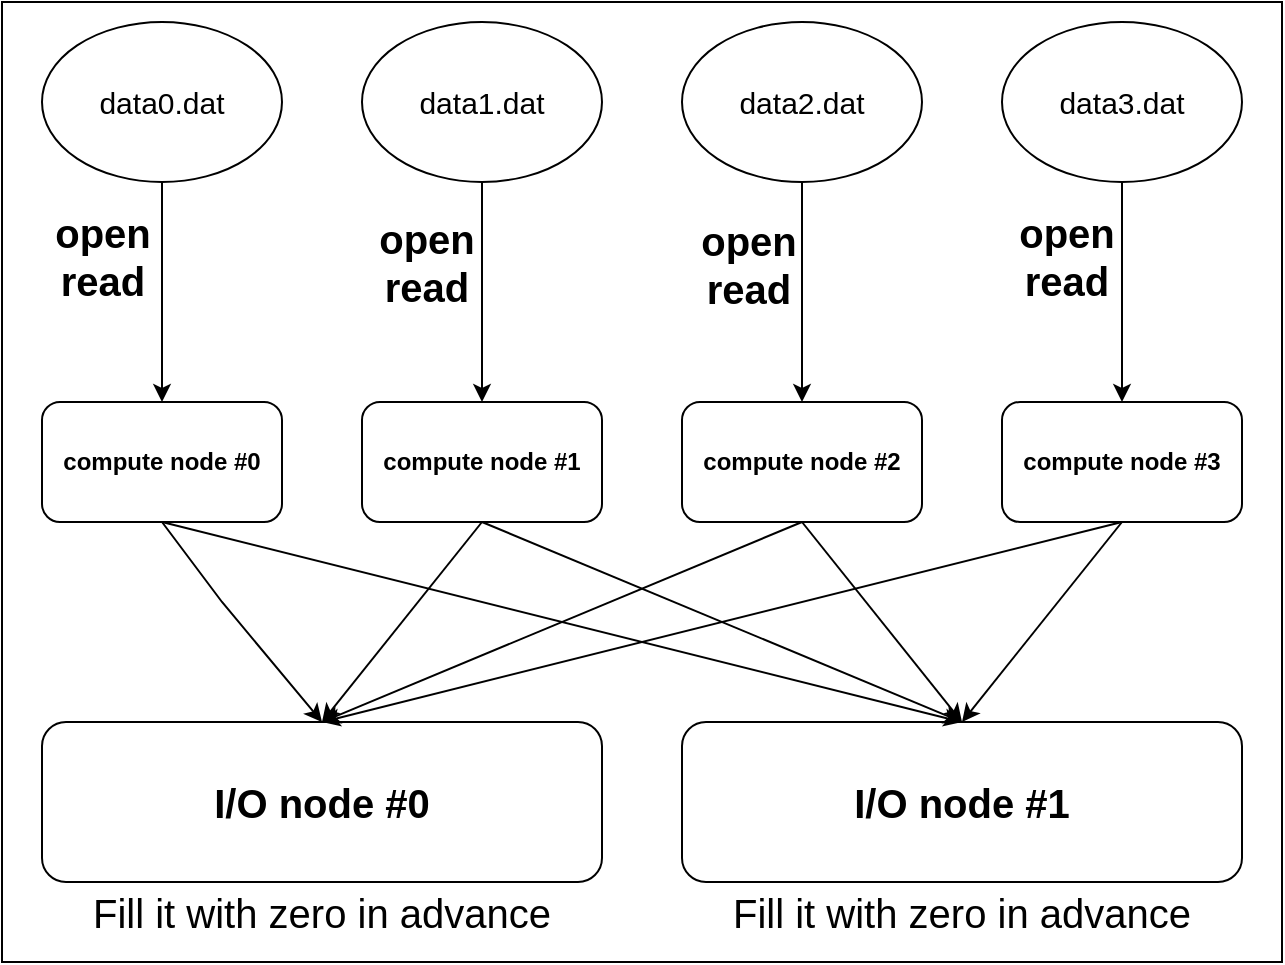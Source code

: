 <mxfile version="20.6.0" type="github">
  <diagram id="kgpKYQtTHZ0yAKxKKP6v" name="Page-1">
    <mxGraphModel dx="956" dy="1074" grid="1" gridSize="10" guides="1" tooltips="1" connect="1" arrows="1" fold="1" page="1" pageScale="1" pageWidth="850" pageHeight="1100" math="0" shadow="0">
      <root>
        <mxCell id="0" />
        <mxCell id="1" parent="0" />
        <mxCell id="UBUXt03le9G-DHUDN2T2-31" value="" style="group" vertex="1" connectable="0" parent="1">
          <mxGeometry x="40" y="40" width="640" height="480" as="geometry" />
        </mxCell>
        <mxCell id="UBUXt03le9G-DHUDN2T2-25" value="" style="rounded=0;whiteSpace=wrap;html=1;fontFamily=Helvetica;fontSize=20;fontColor=default;" vertex="1" parent="UBUXt03le9G-DHUDN2T2-31">
          <mxGeometry width="640" height="480" as="geometry" />
        </mxCell>
        <mxCell id="UBUXt03le9G-DHUDN2T2-1" value="&lt;font style=&quot;font-size: 15px;&quot;&gt;data0.dat&lt;/font&gt;" style="ellipse;whiteSpace=wrap;html=1;" vertex="1" parent="UBUXt03le9G-DHUDN2T2-31">
          <mxGeometry x="20" y="10" width="120" height="80" as="geometry" />
        </mxCell>
        <mxCell id="UBUXt03le9G-DHUDN2T2-2" value="" style="endArrow=classic;html=1;rounded=0;exitX=0.5;exitY=1;exitDx=0;exitDy=0;entryX=0.5;entryY=0;entryDx=0;entryDy=0;" edge="1" parent="UBUXt03le9G-DHUDN2T2-31" source="UBUXt03le9G-DHUDN2T2-1" target="UBUXt03le9G-DHUDN2T2-3">
          <mxGeometry width="50" height="50" relative="1" as="geometry">
            <mxPoint x="260" y="310" as="sourcePoint" />
            <mxPoint x="230" y="200" as="targetPoint" />
          </mxGeometry>
        </mxCell>
        <mxCell id="UBUXt03le9G-DHUDN2T2-4" value="open&lt;br style=&quot;font-size: 20px;&quot;&gt;read" style="edgeLabel;html=1;align=center;verticalAlign=middle;resizable=0;points=[];fontSize=20;fontStyle=1" vertex="1" connectable="0" parent="UBUXt03le9G-DHUDN2T2-2">
          <mxGeometry x="-0.35" y="3" relative="1" as="geometry">
            <mxPoint x="-33" y="1" as="offset" />
          </mxGeometry>
        </mxCell>
        <mxCell id="UBUXt03le9G-DHUDN2T2-3" value="&lt;b&gt;compute node #0&lt;/b&gt;" style="rounded=1;whiteSpace=wrap;html=1;" vertex="1" parent="UBUXt03le9G-DHUDN2T2-31">
          <mxGeometry x="20" y="200" width="120" height="60" as="geometry" />
        </mxCell>
        <mxCell id="UBUXt03le9G-DHUDN2T2-5" value="&lt;b&gt;compute node #1&lt;/b&gt;" style="rounded=1;whiteSpace=wrap;html=1;" vertex="1" parent="UBUXt03le9G-DHUDN2T2-31">
          <mxGeometry x="180" y="200" width="120" height="60" as="geometry" />
        </mxCell>
        <mxCell id="UBUXt03le9G-DHUDN2T2-6" value="&lt;b&gt;compute node #2&lt;/b&gt;" style="rounded=1;whiteSpace=wrap;html=1;" vertex="1" parent="UBUXt03le9G-DHUDN2T2-31">
          <mxGeometry x="340" y="200" width="120" height="60" as="geometry" />
        </mxCell>
        <mxCell id="UBUXt03le9G-DHUDN2T2-7" value="&lt;b&gt;compute node #3&lt;/b&gt;" style="rounded=1;whiteSpace=wrap;html=1;" vertex="1" parent="UBUXt03le9G-DHUDN2T2-31">
          <mxGeometry x="500" y="200" width="120" height="60" as="geometry" />
        </mxCell>
        <mxCell id="UBUXt03le9G-DHUDN2T2-8" value="" style="endArrow=classic;html=1;rounded=0;fontSize=20;" edge="1" parent="UBUXt03le9G-DHUDN2T2-31" source="UBUXt03le9G-DHUDN2T2-20" target="UBUXt03le9G-DHUDN2T2-5">
          <mxGeometry width="50" height="50" relative="1" as="geometry">
            <mxPoint x="310" y="100" as="sourcePoint" />
            <mxPoint x="360" y="50" as="targetPoint" />
          </mxGeometry>
        </mxCell>
        <mxCell id="UBUXt03le9G-DHUDN2T2-9" value="" style="endArrow=classic;html=1;rounded=0;fontSize=20;entryX=0.5;entryY=0;entryDx=0;entryDy=0;" edge="1" parent="UBUXt03le9G-DHUDN2T2-31" source="UBUXt03le9G-DHUDN2T2-21" target="UBUXt03le9G-DHUDN2T2-6">
          <mxGeometry width="50" height="50" relative="1" as="geometry">
            <mxPoint x="310" y="100" as="sourcePoint" />
            <mxPoint x="360" y="50" as="targetPoint" />
          </mxGeometry>
        </mxCell>
        <mxCell id="UBUXt03le9G-DHUDN2T2-10" value="" style="endArrow=classic;html=1;rounded=0;fontSize=20;entryX=0.5;entryY=0;entryDx=0;entryDy=0;" edge="1" parent="UBUXt03le9G-DHUDN2T2-31" source="UBUXt03le9G-DHUDN2T2-22" target="UBUXt03le9G-DHUDN2T2-7">
          <mxGeometry width="50" height="50" relative="1" as="geometry">
            <mxPoint x="320" y="80" as="sourcePoint" />
            <mxPoint x="360" y="50" as="targetPoint" />
          </mxGeometry>
        </mxCell>
        <mxCell id="UBUXt03le9G-DHUDN2T2-11" value="&lt;font style=&quot;font-size: 20px;&quot;&gt;&lt;b&gt;I/O node #0&lt;/b&gt;&lt;/font&gt;" style="rounded=1;whiteSpace=wrap;html=1;" vertex="1" parent="UBUXt03le9G-DHUDN2T2-31">
          <mxGeometry x="20" y="360" width="280" height="80" as="geometry" />
        </mxCell>
        <mxCell id="UBUXt03le9G-DHUDN2T2-12" value="&lt;font style=&quot;font-size: 20px;&quot;&gt;&lt;b&gt;I/O node #1&lt;/b&gt;&lt;/font&gt;" style="rounded=1;whiteSpace=wrap;html=1;" vertex="1" parent="UBUXt03le9G-DHUDN2T2-31">
          <mxGeometry x="340" y="360" width="280" height="80" as="geometry" />
        </mxCell>
        <mxCell id="UBUXt03le9G-DHUDN2T2-13" value="" style="endArrow=classic;html=1;rounded=0;fontSize=20;exitX=0.5;exitY=1;exitDx=0;exitDy=0;entryX=0.5;entryY=0;entryDx=0;entryDy=0;" edge="1" parent="UBUXt03le9G-DHUDN2T2-31" source="UBUXt03le9G-DHUDN2T2-3" target="UBUXt03le9G-DHUDN2T2-11">
          <mxGeometry width="50" height="50" relative="1" as="geometry">
            <mxPoint x="310" y="300" as="sourcePoint" />
            <mxPoint x="360" y="250" as="targetPoint" />
            <Array as="points">
              <mxPoint x="110" y="300" />
            </Array>
          </mxGeometry>
        </mxCell>
        <mxCell id="UBUXt03le9G-DHUDN2T2-14" value="" style="endArrow=classic;html=1;rounded=0;fontSize=20;exitX=0.5;exitY=1;exitDx=0;exitDy=0;entryX=0.5;entryY=0;entryDx=0;entryDy=0;" edge="1" parent="UBUXt03le9G-DHUDN2T2-31" source="UBUXt03le9G-DHUDN2T2-5" target="UBUXt03le9G-DHUDN2T2-11">
          <mxGeometry width="50" height="50" relative="1" as="geometry">
            <mxPoint x="310" y="300" as="sourcePoint" />
            <mxPoint x="360" y="250" as="targetPoint" />
          </mxGeometry>
        </mxCell>
        <mxCell id="UBUXt03le9G-DHUDN2T2-15" value="" style="endArrow=classic;html=1;rounded=0;labelBackgroundColor=default;strokeColor=default;fontFamily=Helvetica;fontSize=20;fontColor=default;shape=connector;exitX=0.5;exitY=1;exitDx=0;exitDy=0;entryX=0.5;entryY=0;entryDx=0;entryDy=0;" edge="1" parent="UBUXt03le9G-DHUDN2T2-31" source="UBUXt03le9G-DHUDN2T2-6" target="UBUXt03le9G-DHUDN2T2-12">
          <mxGeometry width="50" height="50" relative="1" as="geometry">
            <mxPoint x="310" y="300" as="sourcePoint" />
            <mxPoint x="360" y="250" as="targetPoint" />
          </mxGeometry>
        </mxCell>
        <mxCell id="UBUXt03le9G-DHUDN2T2-16" value="" style="endArrow=classic;html=1;rounded=0;labelBackgroundColor=default;strokeColor=default;fontFamily=Helvetica;fontSize=20;fontColor=default;shape=connector;exitX=0.5;exitY=1;exitDx=0;exitDy=0;entryX=0.5;entryY=0;entryDx=0;entryDy=0;" edge="1" parent="UBUXt03le9G-DHUDN2T2-31" source="UBUXt03le9G-DHUDN2T2-7" target="UBUXt03le9G-DHUDN2T2-12">
          <mxGeometry width="50" height="50" relative="1" as="geometry">
            <mxPoint x="310" y="300" as="sourcePoint" />
            <mxPoint x="360" y="250" as="targetPoint" />
          </mxGeometry>
        </mxCell>
        <mxCell id="UBUXt03le9G-DHUDN2T2-17" value="open&lt;br style=&quot;font-size: 20px;&quot;&gt;read" style="edgeLabel;html=1;align=center;verticalAlign=middle;resizable=0;points=[];fontSize=20;fontStyle=1" vertex="1" connectable="0" parent="UBUXt03le9G-DHUDN2T2-31">
          <mxGeometry x="130.002" y="110.0" as="geometry">
            <mxPoint x="82" y="20" as="offset" />
          </mxGeometry>
        </mxCell>
        <mxCell id="UBUXt03le9G-DHUDN2T2-18" value="open&lt;br style=&quot;font-size: 20px;&quot;&gt;read" style="edgeLabel;html=1;align=center;verticalAlign=middle;resizable=0;points=[];fontSize=20;fontStyle=1" vertex="1" connectable="0" parent="UBUXt03le9G-DHUDN2T2-31">
          <mxGeometry x="190.772" y="120.0" as="geometry">
            <mxPoint x="182" y="11" as="offset" />
          </mxGeometry>
        </mxCell>
        <mxCell id="UBUXt03le9G-DHUDN2T2-19" value="open&lt;br style=&quot;font-size: 20px;&quot;&gt;read" style="edgeLabel;html=1;align=center;verticalAlign=middle;resizable=0;points=[];fontSize=20;fontStyle=1" vertex="1" connectable="0" parent="UBUXt03le9G-DHUDN2T2-31">
          <mxGeometry x="250.002" y="150.0" as="geometry">
            <mxPoint x="282" y="-23" as="offset" />
          </mxGeometry>
        </mxCell>
        <mxCell id="UBUXt03le9G-DHUDN2T2-20" value="&lt;font style=&quot;font-size: 15px;&quot;&gt;data1.dat&lt;/font&gt;" style="ellipse;whiteSpace=wrap;html=1;" vertex="1" parent="UBUXt03le9G-DHUDN2T2-31">
          <mxGeometry x="180" y="10" width="120" height="80" as="geometry" />
        </mxCell>
        <mxCell id="UBUXt03le9G-DHUDN2T2-21" value="&lt;font style=&quot;font-size: 15px;&quot;&gt;data2.dat&lt;/font&gt;" style="ellipse;whiteSpace=wrap;html=1;" vertex="1" parent="UBUXt03le9G-DHUDN2T2-31">
          <mxGeometry x="340" y="10" width="120" height="80" as="geometry" />
        </mxCell>
        <mxCell id="UBUXt03le9G-DHUDN2T2-22" value="&lt;font style=&quot;font-size: 15px;&quot;&gt;data3.dat&lt;/font&gt;" style="ellipse;whiteSpace=wrap;html=1;" vertex="1" parent="UBUXt03le9G-DHUDN2T2-31">
          <mxGeometry x="500" y="10" width="120" height="80" as="geometry" />
        </mxCell>
        <mxCell id="UBUXt03le9G-DHUDN2T2-23" value="Fill it with zero in advance" style="text;html=1;strokeColor=none;fillColor=none;align=center;verticalAlign=middle;whiteSpace=wrap;rounded=0;fontFamily=Helvetica;fontSize=20;fontColor=default;" vertex="1" parent="UBUXt03le9G-DHUDN2T2-31">
          <mxGeometry x="20" y="440" width="280" height="30" as="geometry" />
        </mxCell>
        <mxCell id="UBUXt03le9G-DHUDN2T2-24" value="Fill it with zero in advance" style="text;html=1;strokeColor=none;fillColor=none;align=center;verticalAlign=middle;whiteSpace=wrap;rounded=0;fontFamily=Helvetica;fontSize=20;fontColor=default;" vertex="1" parent="UBUXt03le9G-DHUDN2T2-31">
          <mxGeometry x="340" y="440" width="280" height="30" as="geometry" />
        </mxCell>
        <mxCell id="UBUXt03le9G-DHUDN2T2-27" value="" style="endArrow=classic;html=1;rounded=0;labelBackgroundColor=default;strokeColor=default;fontFamily=Helvetica;fontSize=20;fontColor=default;shape=connector;exitX=0.5;exitY=1;exitDx=0;exitDy=0;entryX=0.5;entryY=0;entryDx=0;entryDy=0;" edge="1" parent="UBUXt03le9G-DHUDN2T2-31" source="UBUXt03le9G-DHUDN2T2-3" target="UBUXt03le9G-DHUDN2T2-12">
          <mxGeometry width="50" height="50" relative="1" as="geometry">
            <mxPoint x="220" y="230" as="sourcePoint" />
            <mxPoint x="270" y="180" as="targetPoint" />
          </mxGeometry>
        </mxCell>
        <mxCell id="UBUXt03le9G-DHUDN2T2-28" value="" style="endArrow=classic;html=1;rounded=0;labelBackgroundColor=default;strokeColor=default;fontFamily=Helvetica;fontSize=20;fontColor=default;shape=connector;exitX=0.5;exitY=1;exitDx=0;exitDy=0;entryX=0.5;entryY=0;entryDx=0;entryDy=0;" edge="1" parent="UBUXt03le9G-DHUDN2T2-31" source="UBUXt03le9G-DHUDN2T2-5" target="UBUXt03le9G-DHUDN2T2-12">
          <mxGeometry width="50" height="50" relative="1" as="geometry">
            <mxPoint x="220" y="230" as="sourcePoint" />
            <mxPoint x="270" y="180" as="targetPoint" />
          </mxGeometry>
        </mxCell>
        <mxCell id="UBUXt03le9G-DHUDN2T2-29" value="" style="endArrow=classic;html=1;rounded=0;labelBackgroundColor=default;strokeColor=default;fontFamily=Helvetica;fontSize=20;fontColor=default;shape=connector;exitX=0.5;exitY=1;exitDx=0;exitDy=0;entryX=0.5;entryY=0;entryDx=0;entryDy=0;" edge="1" parent="UBUXt03le9G-DHUDN2T2-31" source="UBUXt03le9G-DHUDN2T2-6" target="UBUXt03le9G-DHUDN2T2-11">
          <mxGeometry width="50" height="50" relative="1" as="geometry">
            <mxPoint x="220" y="230" as="sourcePoint" />
            <mxPoint x="270" y="180" as="targetPoint" />
          </mxGeometry>
        </mxCell>
        <mxCell id="UBUXt03le9G-DHUDN2T2-30" value="" style="endArrow=classic;html=1;rounded=0;labelBackgroundColor=default;strokeColor=default;fontFamily=Helvetica;fontSize=20;fontColor=default;shape=connector;exitX=0.5;exitY=1;exitDx=0;exitDy=0;entryX=0.5;entryY=0;entryDx=0;entryDy=0;" edge="1" parent="UBUXt03le9G-DHUDN2T2-31" source="UBUXt03le9G-DHUDN2T2-7" target="UBUXt03le9G-DHUDN2T2-11">
          <mxGeometry width="50" height="50" relative="1" as="geometry">
            <mxPoint x="220" y="230" as="sourcePoint" />
            <mxPoint x="270" y="180" as="targetPoint" />
          </mxGeometry>
        </mxCell>
      </root>
    </mxGraphModel>
  </diagram>
</mxfile>
